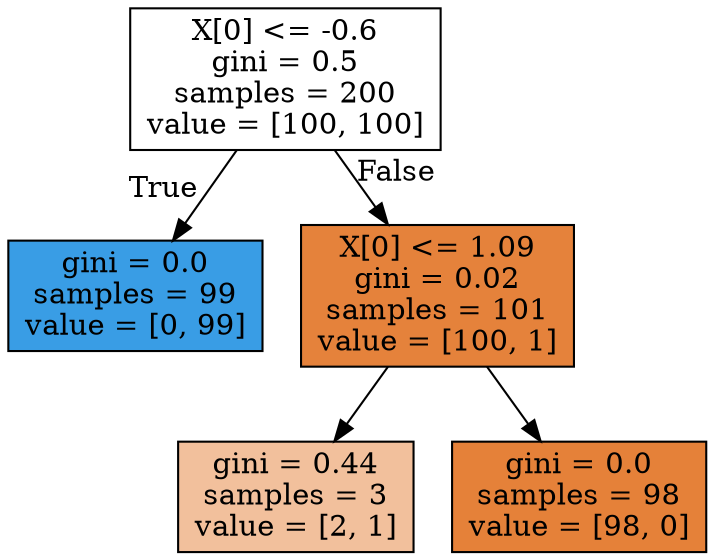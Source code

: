 digraph Tree {
node [shape=box, style="filled", color="black"] ;
0 [label="X[0] <= -0.6\ngini = 0.5\nsamples = 200\nvalue = [100, 100]", fillcolor="#ffffff"] ;
1 [label="gini = 0.0\nsamples = 99\nvalue = [0, 99]", fillcolor="#399de5"] ;
0 -> 1 [labeldistance=2.5, labelangle=45, headlabel="True"] ;
2 [label="X[0] <= 1.09\ngini = 0.02\nsamples = 101\nvalue = [100, 1]", fillcolor="#e5823b"] ;
0 -> 2 [labeldistance=2.5, labelangle=-45, headlabel="False"] ;
3 [label="gini = 0.44\nsamples = 3\nvalue = [2, 1]", fillcolor="#f2c09c"] ;
2 -> 3 ;
4 [label="gini = 0.0\nsamples = 98\nvalue = [98, 0]", fillcolor="#e58139"] ;
2 -> 4 ;
}